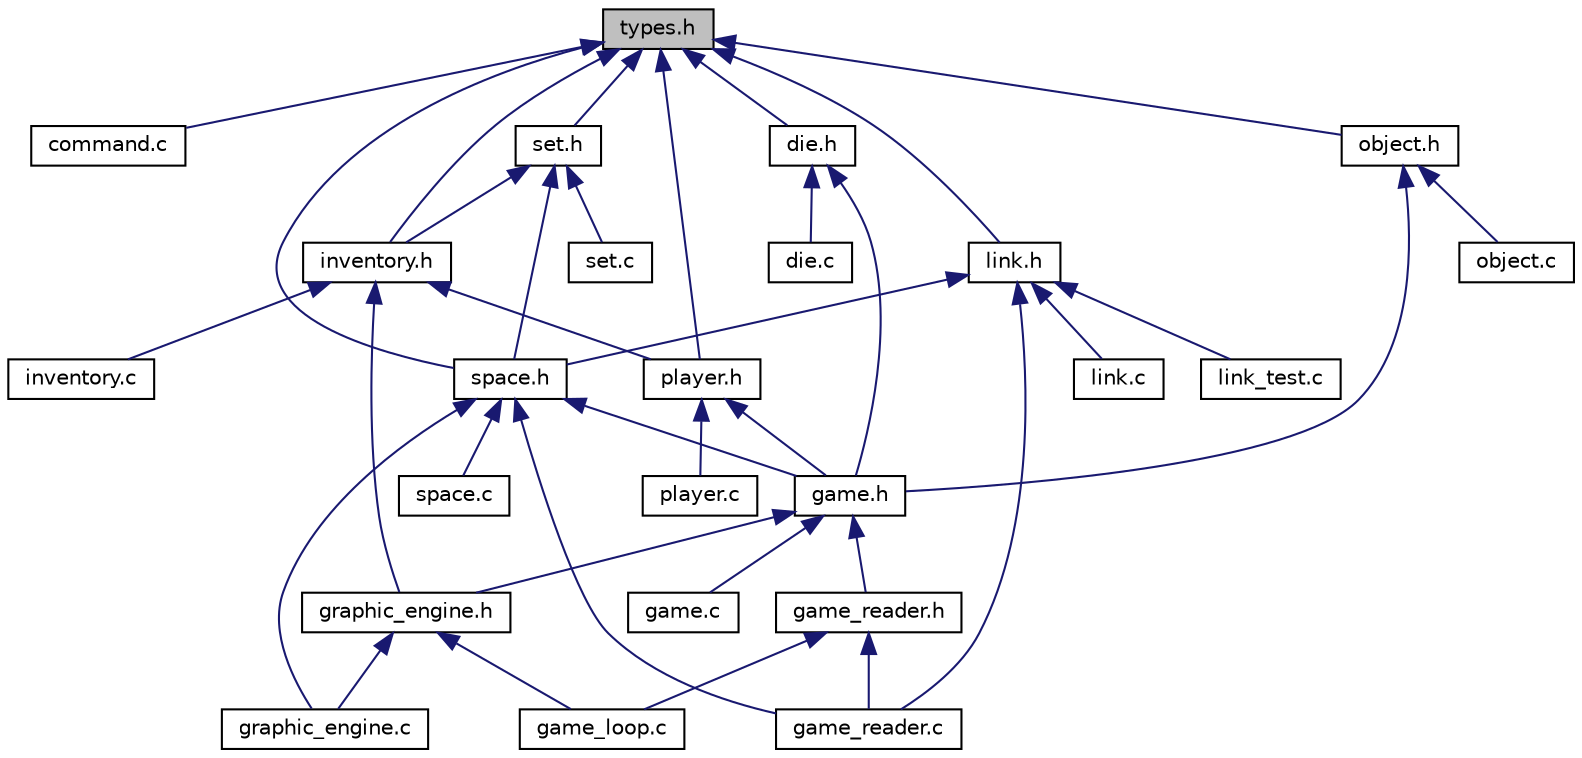 digraph "types.h"
{
 // LATEX_PDF_SIZE
  edge [fontname="Helvetica",fontsize="10",labelfontname="Helvetica",labelfontsize="10"];
  node [fontname="Helvetica",fontsize="10",shape=record];
  Node1 [label="types.h",height=0.2,width=0.4,color="black", fillcolor="grey75", style="filled", fontcolor="black",tooltip="It defines common types."];
  Node1 -> Node2 [dir="back",color="midnightblue",fontsize="10",style="solid",fontname="Helvetica"];
  Node2 [label="command.c",height=0.2,width=0.4,color="black", fillcolor="white", style="filled",URL="$command_8c.html",tooltip="It implements the command interpreter."];
  Node1 -> Node3 [dir="back",color="midnightblue",fontsize="10",style="solid",fontname="Helvetica"];
  Node3 [label="die.h",height=0.2,width=0.4,color="black", fillcolor="white", style="filled",URL="$die_8h_source.html",tooltip=" "];
  Node3 -> Node4 [dir="back",color="midnightblue",fontsize="10",style="solid",fontname="Helvetica"];
  Node4 [label="die.c",height=0.2,width=0.4,color="black", fillcolor="white", style="filled",URL="$die_8c.html",tooltip="Define el dado del juego."];
  Node3 -> Node5 [dir="back",color="midnightblue",fontsize="10",style="solid",fontname="Helvetica"];
  Node5 [label="game.h",height=0.2,width=0.4,color="black", fillcolor="white", style="filled",URL="$game_8h.html",tooltip="It defines the game interface for each command."];
  Node5 -> Node6 [dir="back",color="midnightblue",fontsize="10",style="solid",fontname="Helvetica"];
  Node6 [label="game.c",height=0.2,width=0.4,color="black", fillcolor="white", style="filled",URL="$game_8c.html",tooltip="It implements the game interface and all the associated callbacks for each command."];
  Node5 -> Node7 [dir="back",color="midnightblue",fontsize="10",style="solid",fontname="Helvetica"];
  Node7 [label="graphic_engine.h",height=0.2,width=0.4,color="black", fillcolor="white", style="filled",URL="$graphic__engine_8h.html",tooltip="It defines a textual graphic engine."];
  Node7 -> Node8 [dir="back",color="midnightblue",fontsize="10",style="solid",fontname="Helvetica"];
  Node8 [label="game_loop.c",height=0.2,width=0.4,color="black", fillcolor="white", style="filled",URL="$game__loop_8c.html",tooltip="It defines the game loop."];
  Node7 -> Node9 [dir="back",color="midnightblue",fontsize="10",style="solid",fontname="Helvetica"];
  Node9 [label="graphic_engine.c",height=0.2,width=0.4,color="black", fillcolor="white", style="filled",URL="$graphic__engine_8c.html",tooltip="Crea un motor gráfico."];
  Node5 -> Node10 [dir="back",color="midnightblue",fontsize="10",style="solid",fontname="Helvetica"];
  Node10 [label="game_reader.h",height=0.2,width=0.4,color="black", fillcolor="white", style="filled",URL="$game__reader_8h.html",tooltip="Desine la carga de espacios y la creación de un juego."];
  Node10 -> Node8 [dir="back",color="midnightblue",fontsize="10",style="solid",fontname="Helvetica"];
  Node10 -> Node11 [dir="back",color="midnightblue",fontsize="10",style="solid",fontname="Helvetica"];
  Node11 [label="game_reader.c",height=0.2,width=0.4,color="black", fillcolor="white", style="filled",URL="$game__reader_8c.html",tooltip="Diseña la interfaz para cada comando."];
  Node1 -> Node12 [dir="back",color="midnightblue",fontsize="10",style="solid",fontname="Helvetica"];
  Node12 [label="space.h",height=0.2,width=0.4,color="black", fillcolor="white", style="filled",URL="$space_8h.html",tooltip="It defines a space."];
  Node12 -> Node5 [dir="back",color="midnightblue",fontsize="10",style="solid",fontname="Helvetica"];
  Node12 -> Node11 [dir="back",color="midnightblue",fontsize="10",style="solid",fontname="Helvetica"];
  Node12 -> Node9 [dir="back",color="midnightblue",fontsize="10",style="solid",fontname="Helvetica"];
  Node12 -> Node13 [dir="back",color="midnightblue",fontsize="10",style="solid",fontname="Helvetica"];
  Node13 [label="space.c",height=0.2,width=0.4,color="black", fillcolor="white", style="filled",URL="$space_8c.html",tooltip="Crea un espacio."];
  Node1 -> Node14 [dir="back",color="midnightblue",fontsize="10",style="solid",fontname="Helvetica"];
  Node14 [label="set.h",height=0.2,width=0.4,color="black", fillcolor="white", style="filled",URL="$set_8h_source.html",tooltip=" "];
  Node14 -> Node12 [dir="back",color="midnightblue",fontsize="10",style="solid",fontname="Helvetica"];
  Node14 -> Node15 [dir="back",color="midnightblue",fontsize="10",style="solid",fontname="Helvetica"];
  Node15 [label="inventory.h",height=0.2,width=0.4,color="black", fillcolor="white", style="filled",URL="$inventory_8h_source.html",tooltip=" "];
  Node15 -> Node16 [dir="back",color="midnightblue",fontsize="10",style="solid",fontname="Helvetica"];
  Node16 [label="player.h",height=0.2,width=0.4,color="black", fillcolor="white", style="filled",URL="$player_8h.html",tooltip="Define Las estructuras y funciones de los jugadores."];
  Node16 -> Node5 [dir="back",color="midnightblue",fontsize="10",style="solid",fontname="Helvetica"];
  Node16 -> Node17 [dir="back",color="midnightblue",fontsize="10",style="solid",fontname="Helvetica"];
  Node17 [label="player.c",height=0.2,width=0.4,color="black", fillcolor="white", style="filled",URL="$player_8c.html",tooltip="Define un jugador."];
  Node15 -> Node7 [dir="back",color="midnightblue",fontsize="10",style="solid",fontname="Helvetica"];
  Node15 -> Node18 [dir="back",color="midnightblue",fontsize="10",style="solid",fontname="Helvetica"];
  Node18 [label="inventory.c",height=0.2,width=0.4,color="black", fillcolor="white", style="filled",URL="$inventory_8c.html",tooltip="Define el inventario del jugador."];
  Node14 -> Node19 [dir="back",color="midnightblue",fontsize="10",style="solid",fontname="Helvetica"];
  Node19 [label="set.c",height=0.2,width=0.4,color="black", fillcolor="white", style="filled",URL="$set_8c.html",tooltip="Define el Manejo de Conjuntos."];
  Node1 -> Node20 [dir="back",color="midnightblue",fontsize="10",style="solid",fontname="Helvetica"];
  Node20 [label="link.h",height=0.2,width=0.4,color="black", fillcolor="white", style="filled",URL="$link_8h_source.html",tooltip=" "];
  Node20 -> Node12 [dir="back",color="midnightblue",fontsize="10",style="solid",fontname="Helvetica"];
  Node20 -> Node11 [dir="back",color="midnightblue",fontsize="10",style="solid",fontname="Helvetica"];
  Node20 -> Node21 [dir="back",color="midnightblue",fontsize="10",style="solid",fontname="Helvetica"];
  Node21 [label="link.c",height=0.2,width=0.4,color="black", fillcolor="white", style="filled",URL="$link_8c.html",tooltip="Define el Manejo de Enlaces."];
  Node20 -> Node22 [dir="back",color="midnightblue",fontsize="10",style="solid",fontname="Helvetica"];
  Node22 [label="link_test.c",height=0.2,width=0.4,color="black", fillcolor="white", style="filled",URL="$link__test_8c.html",tooltip="Tests del módulo link.c."];
  Node1 -> Node23 [dir="back",color="midnightblue",fontsize="10",style="solid",fontname="Helvetica"];
  Node23 [label="object.h",height=0.2,width=0.4,color="black", fillcolor="white", style="filled",URL="$object_8h.html",tooltip="Define Las estructuras y funciones de los objetos."];
  Node23 -> Node5 [dir="back",color="midnightblue",fontsize="10",style="solid",fontname="Helvetica"];
  Node23 -> Node24 [dir="back",color="midnightblue",fontsize="10",style="solid",fontname="Helvetica"];
  Node24 [label="object.c",height=0.2,width=0.4,color="black", fillcolor="white", style="filled",URL="$object_8c.html",tooltip="Crea un objeto."];
  Node1 -> Node16 [dir="back",color="midnightblue",fontsize="10",style="solid",fontname="Helvetica"];
  Node1 -> Node15 [dir="back",color="midnightblue",fontsize="10",style="solid",fontname="Helvetica"];
}
